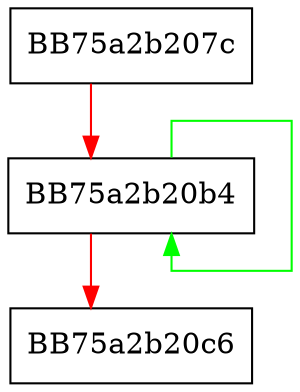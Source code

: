 digraph CTPHInit {
  node [shape="box"];
  graph [splines=ortho];
  BB75a2b207c -> BB75a2b20b4 [color="red"];
  BB75a2b20b4 -> BB75a2b20b4 [color="green"];
  BB75a2b20b4 -> BB75a2b20c6 [color="red"];
}